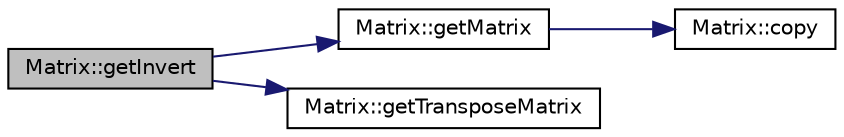 digraph "Matrix::getInvert"
{
 // INTERACTIVE_SVG=YES
  edge [fontname="Helvetica",fontsize="10",labelfontname="Helvetica",labelfontsize="10"];
  node [fontname="Helvetica",fontsize="10",shape=record];
  rankdir="LR";
  Node1 [label="Matrix::getInvert",height=0.2,width=0.4,color="black", fillcolor="grey75", style="filled" fontcolor="black"];
  Node1 -> Node2 [color="midnightblue",fontsize="10",style="solid",fontname="Helvetica"];
  Node2 [label="Matrix::getMatrix",height=0.2,width=0.4,color="black", fillcolor="white", style="filled",URL="$class_matrix.html#a9cdf7f2f793394ce217e5bf6fc1d4afa",tooltip="Returns this matrix copy. "];
  Node2 -> Node3 [color="midnightblue",fontsize="10",style="solid",fontname="Helvetica"];
  Node3 [label="Matrix::copy",height=0.2,width=0.4,color="black", fillcolor="white", style="filled",URL="$class_matrix.html#abc14139462f67a2059b69bb2bc52a446",tooltip="Copys value from source to dest. "];
  Node1 -> Node4 [color="midnightblue",fontsize="10",style="solid",fontname="Helvetica"];
  Node4 [label="Matrix::getTransposeMatrix",height=0.2,width=0.4,color="black", fillcolor="white", style="filled",URL="$class_matrix.html#a513d52b27a5e5662feb188b18704cd51",tooltip="Returns this matrix transposed. "];
}
